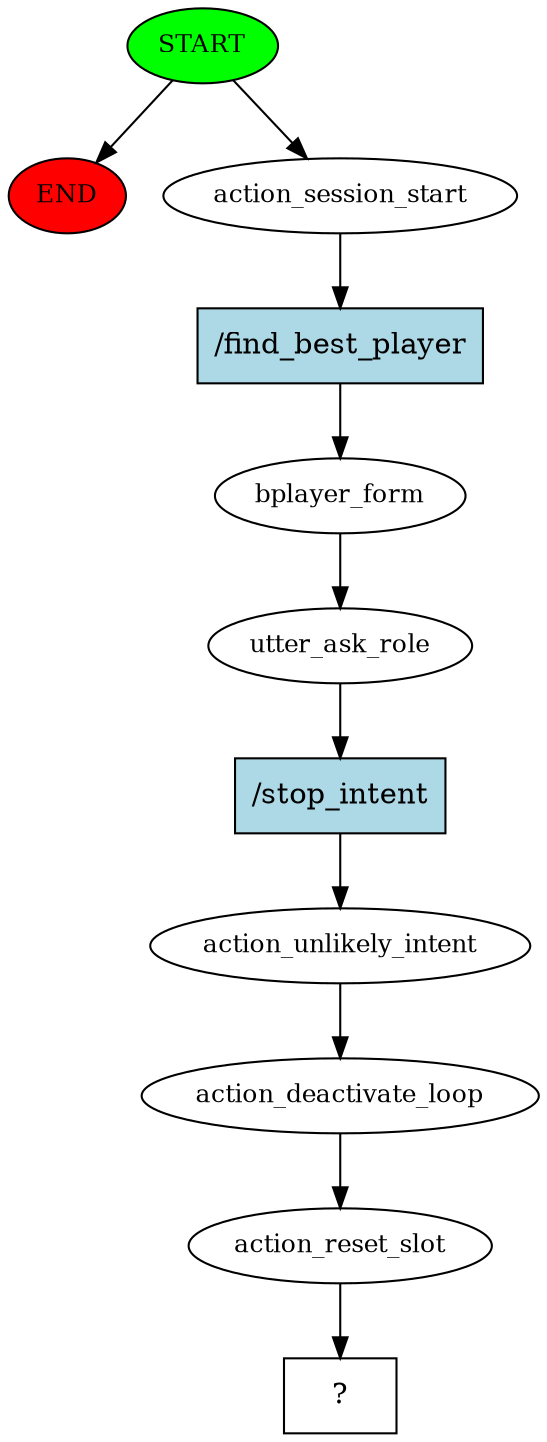 digraph  {
0 [class="start active", fillcolor=green, fontsize=12, label=START, style=filled];
"-1" [class=end, fillcolor=red, fontsize=12, label=END, style=filled];
1 [class=active, fontsize=12, label=action_session_start];
2 [class=active, fontsize=12, label=bplayer_form];
3 [class=active, fontsize=12, label=utter_ask_role];
4 [class=active, fontsize=12, label=action_unlikely_intent];
5 [class=active, fontsize=12, label=action_deactivate_loop];
6 [class=active, fontsize=12, label=action_reset_slot];
7 [class="intent dashed active", label="  ?  ", shape=rect];
8 [class="intent active", fillcolor=lightblue, label="/find_best_player", shape=rect, style=filled];
9 [class="intent active", fillcolor=lightblue, label="/stop_intent", shape=rect, style=filled];
0 -> "-1"  [class="", key=NONE, label=""];
0 -> 1  [class=active, key=NONE, label=""];
1 -> 8  [class=active, key=0];
2 -> 3  [class=active, key=NONE, label=""];
3 -> 9  [class=active, key=0];
4 -> 5  [class=active, key=NONE, label=""];
5 -> 6  [class=active, key=NONE, label=""];
6 -> 7  [class=active, key=NONE, label=""];
8 -> 2  [class=active, key=0];
9 -> 4  [class=active, key=0];
}
